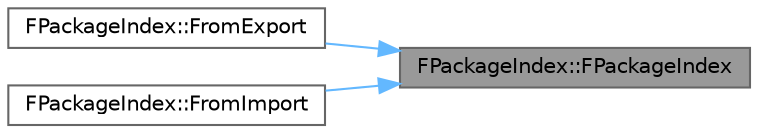 digraph "FPackageIndex::FPackageIndex"
{
 // INTERACTIVE_SVG=YES
 // LATEX_PDF_SIZE
  bgcolor="transparent";
  edge [fontname=Helvetica,fontsize=10,labelfontname=Helvetica,labelfontsize=10];
  node [fontname=Helvetica,fontsize=10,shape=box,height=0.2,width=0.4];
  rankdir="RL";
  Node1 [id="Node000001",label="FPackageIndex::FPackageIndex",height=0.2,width=0.4,color="gray40", fillcolor="grey60", style="filled", fontcolor="black",tooltip="Constructor, sets the value to null."];
  Node1 -> Node2 [id="edge1_Node000001_Node000002",dir="back",color="steelblue1",style="solid",tooltip=" "];
  Node2 [id="Node000002",label="FPackageIndex::FromExport",height=0.2,width=0.4,color="grey40", fillcolor="white", style="filled",URL="$d1/d10/classFPackageIndex.html#a90be74e11963a49d4bee40853a61a8e9",tooltip="Create a FPackageIndex from an export index."];
  Node1 -> Node3 [id="edge2_Node000001_Node000003",dir="back",color="steelblue1",style="solid",tooltip=" "];
  Node3 [id="Node000003",label="FPackageIndex::FromImport",height=0.2,width=0.4,color="grey40", fillcolor="white", style="filled",URL="$d1/d10/classFPackageIndex.html#a881dcb08baa287cd75dbbde413926b6c",tooltip="Create a FPackageIndex from an import index."];
}

